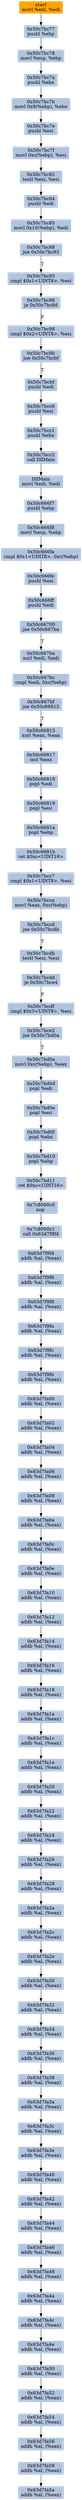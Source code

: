 digraph G {
node[shape=rectangle,style=filled,fillcolor=lightsteelblue,color=lightsteelblue]
bgcolor="transparent"
a0x50c7bc75movl_edi_edi[label="start\nmovl %edi, %edi",color="lightgrey",fillcolor="orange"];
a0x50c7bc77pushl_ebp[label="0x50c7bc77\npushl %ebp"];
a0x50c7bc78movl_esp_ebp[label="0x50c7bc78\nmovl %esp, %ebp"];
a0x50c7bc7apushl_ebx[label="0x50c7bc7a\npushl %ebx"];
a0x50c7bc7bmovl_0x8ebp__ebx[label="0x50c7bc7b\nmovl 0x8(%ebp), %ebx"];
a0x50c7bc7epushl_esi[label="0x50c7bc7e\npushl %esi"];
a0x50c7bc7fmovl_0xcebp__esi[label="0x50c7bc7f\nmovl 0xc(%ebp), %esi"];
a0x50c7bc82testl_esi_esi[label="0x50c7bc82\ntestl %esi, %esi"];
a0x50c7bc84pushl_edi[label="0x50c7bc84\npushl %edi"];
a0x50c7bc85movl_0x10ebp__edi[label="0x50c7bc85\nmovl 0x10(%ebp), %edi"];
a0x50c7bc88jne_0x50c7bc93[label="0x50c7bc88\njne 0x50c7bc93"];
a0x50c7bc93cmpl_0x1UINT8_esi[label="0x50c7bc93\ncmpl $0x1<UINT8>, %esi"];
a0x50c7bc96je_0x50c7bc9d[label="0x50c7bc96\nje 0x50c7bc9d"];
a0x50c7bc98cmpl_0x2UINT8_esi[label="0x50c7bc98\ncmpl $0x2<UINT8>, %esi"];
a0x50c7bc9bjne_0x50c7bcbf[label="0x50c7bc9b\njne 0x50c7bcbf"];
a0x50c7bcbfpushl_edi[label="0x50c7bcbf\npushl %edi"];
a0x50c7bcc0pushl_esi[label="0x50c7bcc0\npushl %esi"];
a0x50c7bcc1pushl_ebx[label="0x50c7bcc1\npushl %ebx"];
a0x50c7bcc2call_DllMain[label="0x50c7bcc2\ncall DllMain"];
a0x50c666f5movl_edi_edi[label="DllMain\nmovl %edi, %edi"];
a0x50c666f7pushl_ebp[label="0x50c666f7\npushl %ebp"];
a0x50c666f8movl_esp_ebp[label="0x50c666f8\nmovl %esp, %ebp"];
a0x50c666facmpl_0x1UINT8_0xcebp_[label="0x50c666fa\ncmpl $0x1<UINT8>, 0xc(%ebp)"];
a0x50c666fepushl_esi[label="0x50c666fe\npushl %esi"];
a0x50c666ffpushl_edi[label="0x50c666ff\npushl %edi"];
a0x50c66700jne_0x50c667ba[label="0x50c66700\njne 0x50c667ba"];
a0x50c667baxorl_edi_edi[label="0x50c667ba\nxorl %edi, %edi"];
a0x50c667bccmpl_edi_0xcebp_[label="0x50c667bc\ncmpl %edi, 0xc(%ebp)"];
a0x50c667bfjne_0x50c66815[label="0x50c667bf\njne 0x50c66815"];
a0x50c66815xorl_eax_eax[label="0x50c66815\nxorl %eax, %eax"];
a0x50c66817incl_eax[label="0x50c66817\nincl %eax"];
a0x50c66818popl_edi[label="0x50c66818\npopl %edi"];
a0x50c66819popl_esi[label="0x50c66819\npopl %esi"];
a0x50c6681apopl_ebp[label="0x50c6681a\npopl %ebp"];
a0x50c6681bret_0xcUINT16[label="0x50c6681b\nret $0xc<UINT16>"];
a0x50c7bcc7cmpl_0x1UINT8_esi[label="0x50c7bcc7\ncmpl $0x1<UINT8>, %esi"];
a0x50c7bccamovl_eax_0xcebp_[label="0x50c7bcca\nmovl %eax, 0xc(%ebp)"];
a0x50c7bccdjne_0x50c7bcdb[label="0x50c7bccd\njne 0x50c7bcdb"];
a0x50c7bcdbtestl_esi_esi[label="0x50c7bcdb\ntestl %esi, %esi"];
a0x50c7bcddje_0x50c7bce4[label="0x50c7bcdd\nje 0x50c7bce4"];
a0x50c7bcdfcmpl_0x3UINT8_esi[label="0x50c7bcdf\ncmpl $0x3<UINT8>, %esi"];
a0x50c7bce2jne_0x50c7bd0a[label="0x50c7bce2\njne 0x50c7bd0a"];
a0x50c7bd0amovl_0xcebp__eax[label="0x50c7bd0a\nmovl 0xc(%ebp), %eax"];
a0x50c7bd0dpopl_edi[label="0x50c7bd0d\npopl %edi"];
a0x50c7bd0epopl_esi[label="0x50c7bd0e\npopl %esi"];
a0x50c7bd0fpopl_ebx[label="0x50c7bd0f\npopl %ebx"];
a0x50c7bd10popl_ebp[label="0x50c7bd10\npopl %ebp"];
a0x50c7bd11ret_0xcUINT16[label="0x50c7bd11\nret $0xc<UINT16>"];
a0x7c8000c0nop_[label="0x7c8000c0\nnop "];
a0x7c8000c1call_0x63d7f9f4[label="0x7c8000c1\ncall 0x63d7f9f4"];
a0x63d7f9f4addb_al_eax_[label="0x63d7f9f4\naddb %al, (%eax)"];
a0x63d7f9f6addb_al_eax_[label="0x63d7f9f6\naddb %al, (%eax)"];
a0x63d7f9f8addb_al_eax_[label="0x63d7f9f8\naddb %al, (%eax)"];
a0x63d7f9faaddb_al_eax_[label="0x63d7f9fa\naddb %al, (%eax)"];
a0x63d7f9fcaddb_al_eax_[label="0x63d7f9fc\naddb %al, (%eax)"];
a0x63d7f9feaddb_al_eax_[label="0x63d7f9fe\naddb %al, (%eax)"];
a0x63d7fa00addb_al_eax_[label="0x63d7fa00\naddb %al, (%eax)"];
a0x63d7fa02addb_al_eax_[label="0x63d7fa02\naddb %al, (%eax)"];
a0x63d7fa04addb_al_eax_[label="0x63d7fa04\naddb %al, (%eax)"];
a0x63d7fa06addb_al_eax_[label="0x63d7fa06\naddb %al, (%eax)"];
a0x63d7fa08addb_al_eax_[label="0x63d7fa08\naddb %al, (%eax)"];
a0x63d7fa0aaddb_al_eax_[label="0x63d7fa0a\naddb %al, (%eax)"];
a0x63d7fa0caddb_al_eax_[label="0x63d7fa0c\naddb %al, (%eax)"];
a0x63d7fa0eaddb_al_eax_[label="0x63d7fa0e\naddb %al, (%eax)"];
a0x63d7fa10addb_al_eax_[label="0x63d7fa10\naddb %al, (%eax)"];
a0x63d7fa12addb_al_eax_[label="0x63d7fa12\naddb %al, (%eax)"];
a0x63d7fa14addb_al_eax_[label="0x63d7fa14\naddb %al, (%eax)"];
a0x63d7fa16addb_al_eax_[label="0x63d7fa16\naddb %al, (%eax)"];
a0x63d7fa18addb_al_eax_[label="0x63d7fa18\naddb %al, (%eax)"];
a0x63d7fa1aaddb_al_eax_[label="0x63d7fa1a\naddb %al, (%eax)"];
a0x63d7fa1caddb_al_eax_[label="0x63d7fa1c\naddb %al, (%eax)"];
a0x63d7fa1eaddb_al_eax_[label="0x63d7fa1e\naddb %al, (%eax)"];
a0x63d7fa20addb_al_eax_[label="0x63d7fa20\naddb %al, (%eax)"];
a0x63d7fa22addb_al_eax_[label="0x63d7fa22\naddb %al, (%eax)"];
a0x63d7fa24addb_al_eax_[label="0x63d7fa24\naddb %al, (%eax)"];
a0x63d7fa26addb_al_eax_[label="0x63d7fa26\naddb %al, (%eax)"];
a0x63d7fa28addb_al_eax_[label="0x63d7fa28\naddb %al, (%eax)"];
a0x63d7fa2aaddb_al_eax_[label="0x63d7fa2a\naddb %al, (%eax)"];
a0x63d7fa2caddb_al_eax_[label="0x63d7fa2c\naddb %al, (%eax)"];
a0x63d7fa2eaddb_al_eax_[label="0x63d7fa2e\naddb %al, (%eax)"];
a0x63d7fa30addb_al_eax_[label="0x63d7fa30\naddb %al, (%eax)"];
a0x63d7fa32addb_al_eax_[label="0x63d7fa32\naddb %al, (%eax)"];
a0x63d7fa34addb_al_eax_[label="0x63d7fa34\naddb %al, (%eax)"];
a0x63d7fa36addb_al_eax_[label="0x63d7fa36\naddb %al, (%eax)"];
a0x63d7fa38addb_al_eax_[label="0x63d7fa38\naddb %al, (%eax)"];
a0x63d7fa3aaddb_al_eax_[label="0x63d7fa3a\naddb %al, (%eax)"];
a0x63d7fa3caddb_al_eax_[label="0x63d7fa3c\naddb %al, (%eax)"];
a0x63d7fa3eaddb_al_eax_[label="0x63d7fa3e\naddb %al, (%eax)"];
a0x63d7fa40addb_al_eax_[label="0x63d7fa40\naddb %al, (%eax)"];
a0x63d7fa42addb_al_eax_[label="0x63d7fa42\naddb %al, (%eax)"];
a0x63d7fa44addb_al_eax_[label="0x63d7fa44\naddb %al, (%eax)"];
a0x63d7fa46addb_al_eax_[label="0x63d7fa46\naddb %al, (%eax)"];
a0x63d7fa48addb_al_eax_[label="0x63d7fa48\naddb %al, (%eax)"];
a0x63d7fa4aaddb_al_eax_[label="0x63d7fa4a\naddb %al, (%eax)"];
a0x63d7fa4caddb_al_eax_[label="0x63d7fa4c\naddb %al, (%eax)"];
a0x63d7fa4eaddb_al_eax_[label="0x63d7fa4e\naddb %al, (%eax)"];
a0x63d7fa50addb_al_eax_[label="0x63d7fa50\naddb %al, (%eax)"];
a0x63d7fa52addb_al_eax_[label="0x63d7fa52\naddb %al, (%eax)"];
a0x63d7fa54addb_al_eax_[label="0x63d7fa54\naddb %al, (%eax)"];
a0x63d7fa56addb_al_eax_[label="0x63d7fa56\naddb %al, (%eax)"];
a0x63d7fa58addb_al_eax_[label="0x63d7fa58\naddb %al, (%eax)"];
a0x63d7fa5aaddb_al_eax_[label="0x63d7fa5a\naddb %al, (%eax)"];
a0x50c7bc75movl_edi_edi -> a0x50c7bc77pushl_ebp [color="#000000"];
a0x50c7bc77pushl_ebp -> a0x50c7bc78movl_esp_ebp [color="#000000"];
a0x50c7bc78movl_esp_ebp -> a0x50c7bc7apushl_ebx [color="#000000"];
a0x50c7bc7apushl_ebx -> a0x50c7bc7bmovl_0x8ebp__ebx [color="#000000"];
a0x50c7bc7bmovl_0x8ebp__ebx -> a0x50c7bc7epushl_esi [color="#000000"];
a0x50c7bc7epushl_esi -> a0x50c7bc7fmovl_0xcebp__esi [color="#000000"];
a0x50c7bc7fmovl_0xcebp__esi -> a0x50c7bc82testl_esi_esi [color="#000000"];
a0x50c7bc82testl_esi_esi -> a0x50c7bc84pushl_edi [color="#000000"];
a0x50c7bc84pushl_edi -> a0x50c7bc85movl_0x10ebp__edi [color="#000000"];
a0x50c7bc85movl_0x10ebp__edi -> a0x50c7bc88jne_0x50c7bc93 [color="#000000"];
a0x50c7bc88jne_0x50c7bc93 -> a0x50c7bc93cmpl_0x1UINT8_esi [color="#000000",label="T"];
a0x50c7bc93cmpl_0x1UINT8_esi -> a0x50c7bc96je_0x50c7bc9d [color="#000000"];
a0x50c7bc96je_0x50c7bc9d -> a0x50c7bc98cmpl_0x2UINT8_esi [color="#000000",label="F"];
a0x50c7bc98cmpl_0x2UINT8_esi -> a0x50c7bc9bjne_0x50c7bcbf [color="#000000"];
a0x50c7bc9bjne_0x50c7bcbf -> a0x50c7bcbfpushl_edi [color="#000000",label="T"];
a0x50c7bcbfpushl_edi -> a0x50c7bcc0pushl_esi [color="#000000"];
a0x50c7bcc0pushl_esi -> a0x50c7bcc1pushl_ebx [color="#000000"];
a0x50c7bcc1pushl_ebx -> a0x50c7bcc2call_DllMain [color="#000000"];
a0x50c7bcc2call_DllMain -> a0x50c666f5movl_edi_edi [color="#000000"];
a0x50c666f5movl_edi_edi -> a0x50c666f7pushl_ebp [color="#000000"];
a0x50c666f7pushl_ebp -> a0x50c666f8movl_esp_ebp [color="#000000"];
a0x50c666f8movl_esp_ebp -> a0x50c666facmpl_0x1UINT8_0xcebp_ [color="#000000"];
a0x50c666facmpl_0x1UINT8_0xcebp_ -> a0x50c666fepushl_esi [color="#000000"];
a0x50c666fepushl_esi -> a0x50c666ffpushl_edi [color="#000000"];
a0x50c666ffpushl_edi -> a0x50c66700jne_0x50c667ba [color="#000000"];
a0x50c66700jne_0x50c667ba -> a0x50c667baxorl_edi_edi [color="#000000",label="T"];
a0x50c667baxorl_edi_edi -> a0x50c667bccmpl_edi_0xcebp_ [color="#000000"];
a0x50c667bccmpl_edi_0xcebp_ -> a0x50c667bfjne_0x50c66815 [color="#000000"];
a0x50c667bfjne_0x50c66815 -> a0x50c66815xorl_eax_eax [color="#000000",label="T"];
a0x50c66815xorl_eax_eax -> a0x50c66817incl_eax [color="#000000"];
a0x50c66817incl_eax -> a0x50c66818popl_edi [color="#000000"];
a0x50c66818popl_edi -> a0x50c66819popl_esi [color="#000000"];
a0x50c66819popl_esi -> a0x50c6681apopl_ebp [color="#000000"];
a0x50c6681apopl_ebp -> a0x50c6681bret_0xcUINT16 [color="#000000"];
a0x50c6681bret_0xcUINT16 -> a0x50c7bcc7cmpl_0x1UINT8_esi [color="#000000"];
a0x50c7bcc7cmpl_0x1UINT8_esi -> a0x50c7bccamovl_eax_0xcebp_ [color="#000000"];
a0x50c7bccamovl_eax_0xcebp_ -> a0x50c7bccdjne_0x50c7bcdb [color="#000000"];
a0x50c7bccdjne_0x50c7bcdb -> a0x50c7bcdbtestl_esi_esi [color="#000000",label="T"];
a0x50c7bcdbtestl_esi_esi -> a0x50c7bcddje_0x50c7bce4 [color="#000000"];
a0x50c7bcddje_0x50c7bce4 -> a0x50c7bcdfcmpl_0x3UINT8_esi [color="#000000",label="F"];
a0x50c7bcdfcmpl_0x3UINT8_esi -> a0x50c7bce2jne_0x50c7bd0a [color="#000000"];
a0x50c7bce2jne_0x50c7bd0a -> a0x50c7bd0amovl_0xcebp__eax [color="#000000",label="T"];
a0x50c7bd0amovl_0xcebp__eax -> a0x50c7bd0dpopl_edi [color="#000000"];
a0x50c7bd0dpopl_edi -> a0x50c7bd0epopl_esi [color="#000000"];
a0x50c7bd0epopl_esi -> a0x50c7bd0fpopl_ebx [color="#000000"];
a0x50c7bd0fpopl_ebx -> a0x50c7bd10popl_ebp [color="#000000"];
a0x50c7bd10popl_ebp -> a0x50c7bd11ret_0xcUINT16 [color="#000000"];
a0x50c7bd11ret_0xcUINT16 -> a0x7c8000c0nop_ [color="#000000"];
a0x7c8000c0nop_ -> a0x7c8000c1call_0x63d7f9f4 [color="#000000"];
a0x7c8000c1call_0x63d7f9f4 -> a0x63d7f9f4addb_al_eax_ [color="#000000"];
a0x63d7f9f4addb_al_eax_ -> a0x63d7f9f6addb_al_eax_ [color="#000000"];
a0x63d7f9f6addb_al_eax_ -> a0x63d7f9f8addb_al_eax_ [color="#000000"];
a0x63d7f9f8addb_al_eax_ -> a0x63d7f9faaddb_al_eax_ [color="#000000"];
a0x63d7f9faaddb_al_eax_ -> a0x63d7f9fcaddb_al_eax_ [color="#000000"];
a0x63d7f9fcaddb_al_eax_ -> a0x63d7f9feaddb_al_eax_ [color="#000000"];
a0x63d7f9feaddb_al_eax_ -> a0x63d7fa00addb_al_eax_ [color="#000000"];
a0x63d7fa00addb_al_eax_ -> a0x63d7fa02addb_al_eax_ [color="#000000"];
a0x63d7fa02addb_al_eax_ -> a0x63d7fa04addb_al_eax_ [color="#000000"];
a0x63d7fa04addb_al_eax_ -> a0x63d7fa06addb_al_eax_ [color="#000000"];
a0x63d7fa06addb_al_eax_ -> a0x63d7fa08addb_al_eax_ [color="#000000"];
a0x63d7fa08addb_al_eax_ -> a0x63d7fa0aaddb_al_eax_ [color="#000000"];
a0x63d7fa0aaddb_al_eax_ -> a0x63d7fa0caddb_al_eax_ [color="#000000"];
a0x63d7fa0caddb_al_eax_ -> a0x63d7fa0eaddb_al_eax_ [color="#000000"];
a0x63d7fa0eaddb_al_eax_ -> a0x63d7fa10addb_al_eax_ [color="#000000"];
a0x63d7fa10addb_al_eax_ -> a0x63d7fa12addb_al_eax_ [color="#000000"];
a0x63d7fa12addb_al_eax_ -> a0x63d7fa14addb_al_eax_ [color="#000000"];
a0x63d7fa14addb_al_eax_ -> a0x63d7fa16addb_al_eax_ [color="#000000"];
a0x63d7fa16addb_al_eax_ -> a0x63d7fa18addb_al_eax_ [color="#000000"];
a0x63d7fa18addb_al_eax_ -> a0x63d7fa1aaddb_al_eax_ [color="#000000"];
a0x63d7fa1aaddb_al_eax_ -> a0x63d7fa1caddb_al_eax_ [color="#000000"];
a0x63d7fa1caddb_al_eax_ -> a0x63d7fa1eaddb_al_eax_ [color="#000000"];
a0x63d7fa1eaddb_al_eax_ -> a0x63d7fa20addb_al_eax_ [color="#000000"];
a0x63d7fa20addb_al_eax_ -> a0x63d7fa22addb_al_eax_ [color="#000000"];
a0x63d7fa22addb_al_eax_ -> a0x63d7fa24addb_al_eax_ [color="#000000"];
a0x63d7fa24addb_al_eax_ -> a0x63d7fa26addb_al_eax_ [color="#000000"];
a0x63d7fa26addb_al_eax_ -> a0x63d7fa28addb_al_eax_ [color="#000000"];
a0x63d7fa28addb_al_eax_ -> a0x63d7fa2aaddb_al_eax_ [color="#000000"];
a0x63d7fa2aaddb_al_eax_ -> a0x63d7fa2caddb_al_eax_ [color="#000000"];
a0x63d7fa2caddb_al_eax_ -> a0x63d7fa2eaddb_al_eax_ [color="#000000"];
a0x63d7fa2eaddb_al_eax_ -> a0x63d7fa30addb_al_eax_ [color="#000000"];
a0x63d7fa30addb_al_eax_ -> a0x63d7fa32addb_al_eax_ [color="#000000"];
a0x63d7fa32addb_al_eax_ -> a0x63d7fa34addb_al_eax_ [color="#000000"];
a0x63d7fa34addb_al_eax_ -> a0x63d7fa36addb_al_eax_ [color="#000000"];
a0x63d7fa36addb_al_eax_ -> a0x63d7fa38addb_al_eax_ [color="#000000"];
a0x63d7fa38addb_al_eax_ -> a0x63d7fa3aaddb_al_eax_ [color="#000000"];
a0x63d7fa3aaddb_al_eax_ -> a0x63d7fa3caddb_al_eax_ [color="#000000"];
a0x63d7fa3caddb_al_eax_ -> a0x63d7fa3eaddb_al_eax_ [color="#000000"];
a0x63d7fa3eaddb_al_eax_ -> a0x63d7fa40addb_al_eax_ [color="#000000"];
a0x63d7fa40addb_al_eax_ -> a0x63d7fa42addb_al_eax_ [color="#000000"];
a0x63d7fa42addb_al_eax_ -> a0x63d7fa44addb_al_eax_ [color="#000000"];
a0x63d7fa44addb_al_eax_ -> a0x63d7fa46addb_al_eax_ [color="#000000"];
a0x63d7fa46addb_al_eax_ -> a0x63d7fa48addb_al_eax_ [color="#000000"];
a0x63d7fa48addb_al_eax_ -> a0x63d7fa4aaddb_al_eax_ [color="#000000"];
a0x63d7fa4aaddb_al_eax_ -> a0x63d7fa4caddb_al_eax_ [color="#000000"];
a0x63d7fa4caddb_al_eax_ -> a0x63d7fa4eaddb_al_eax_ [color="#000000"];
a0x63d7fa4eaddb_al_eax_ -> a0x63d7fa50addb_al_eax_ [color="#000000"];
a0x63d7fa50addb_al_eax_ -> a0x63d7fa52addb_al_eax_ [color="#000000"];
a0x63d7fa52addb_al_eax_ -> a0x63d7fa54addb_al_eax_ [color="#000000"];
a0x63d7fa54addb_al_eax_ -> a0x63d7fa56addb_al_eax_ [color="#000000"];
a0x63d7fa56addb_al_eax_ -> a0x63d7fa58addb_al_eax_ [color="#000000"];
a0x63d7fa58addb_al_eax_ -> a0x63d7fa5aaddb_al_eax_ [color="#000000"];
}
